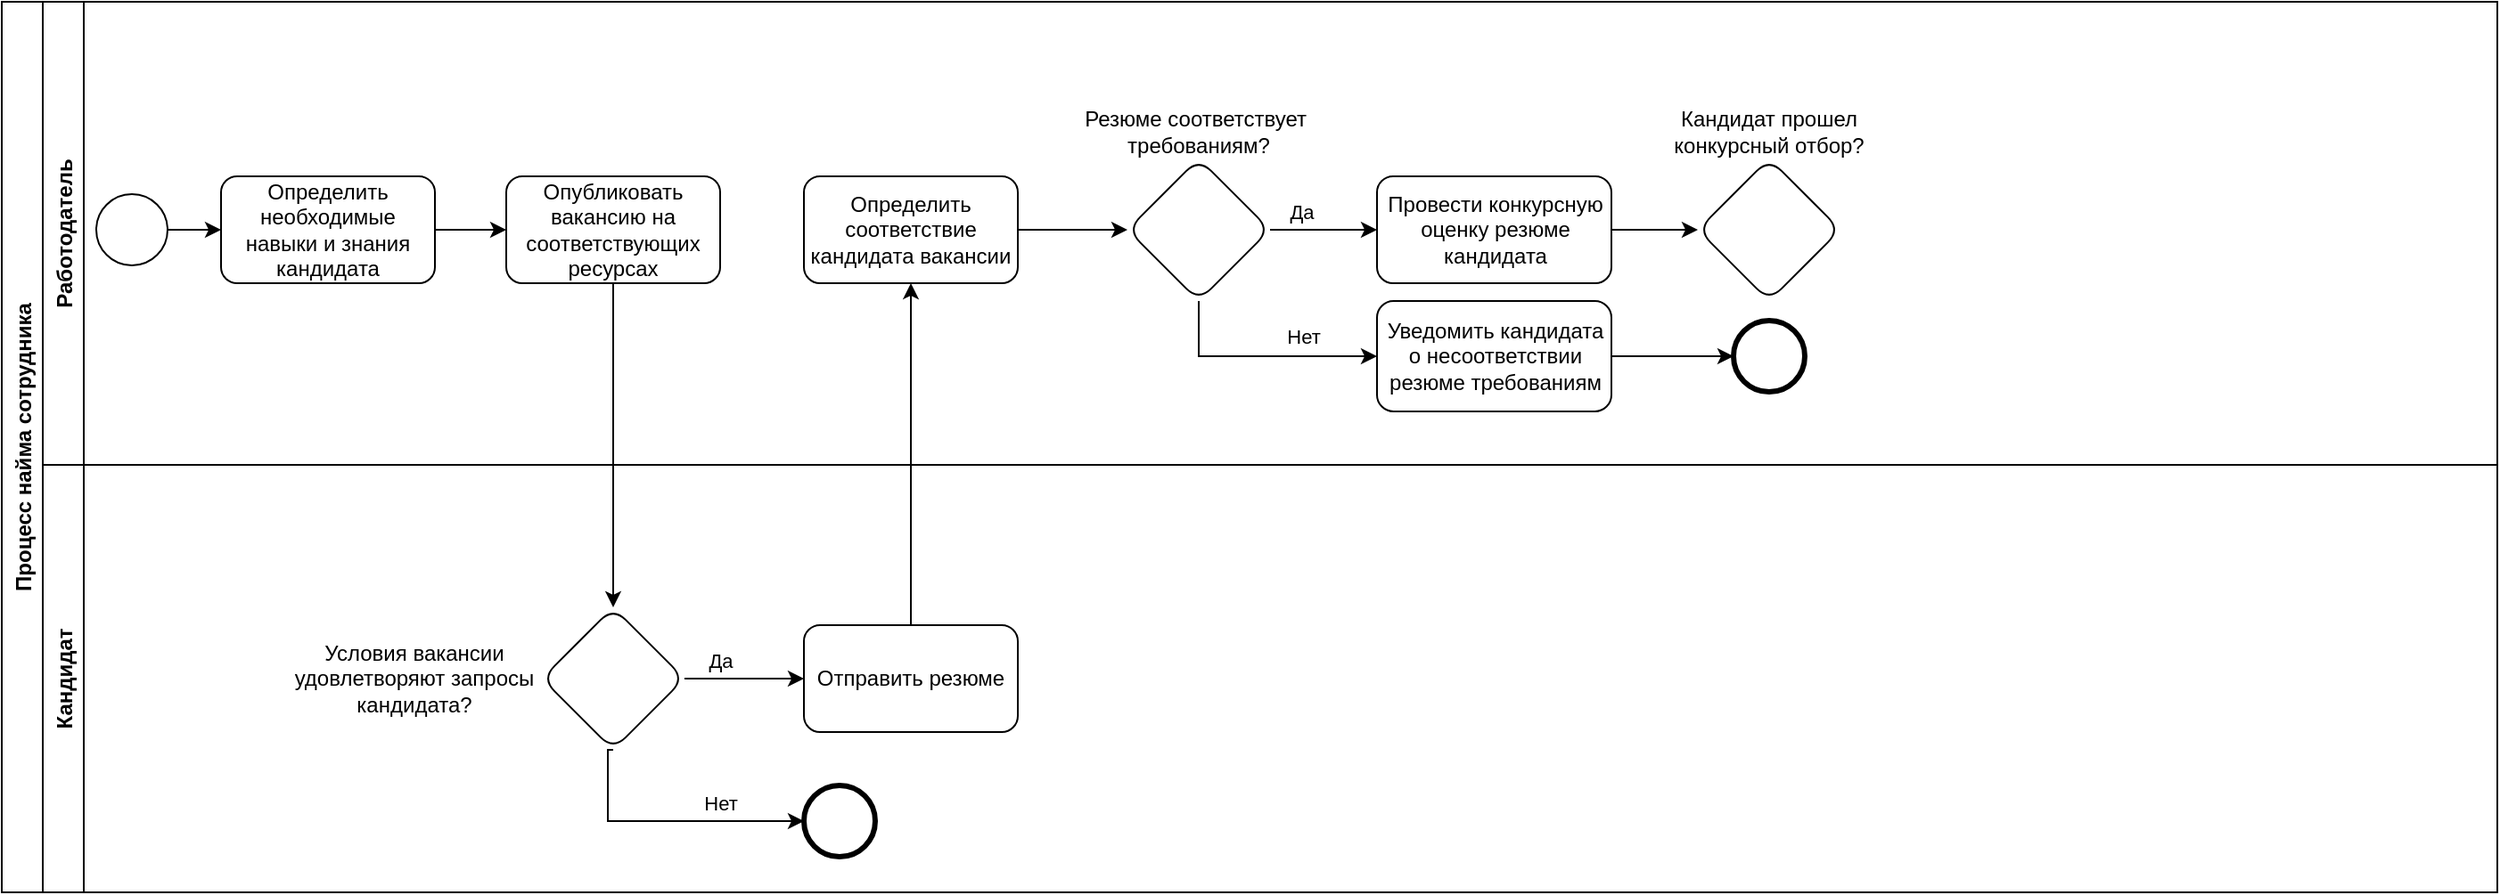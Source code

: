 <mxfile version="20.5.1" type="github">
  <diagram name="Page-1" id="2a216829-ef6e-dabb-86c1-c78162f3ba2b">
    <mxGraphModel dx="1185" dy="630" grid="1" gridSize="10" guides="1" tooltips="1" connect="1" arrows="1" fold="1" page="1" pageScale="1" pageWidth="850" pageHeight="1100" background="none" math="0" shadow="0">
      <root>
        <mxCell id="0" />
        <mxCell id="1" parent="0" />
        <mxCell id="jwljEU_SpVvsm612y8T_-2" value="Процесс найма сотрудника" style="swimlane;horizontal=0;" vertex="1" parent="1">
          <mxGeometry x="40" y="80" width="1400" height="500" as="geometry" />
        </mxCell>
        <mxCell id="jwljEU_SpVvsm612y8T_-1" value="Работодатель" style="swimlane;horizontal=0;" vertex="1" parent="jwljEU_SpVvsm612y8T_-2">
          <mxGeometry x="23" width="1377" height="260" as="geometry" />
        </mxCell>
        <mxCell id="jwljEU_SpVvsm612y8T_-8" value="" style="edgeStyle=orthogonalEdgeStyle;rounded=0;orthogonalLoop=1;jettySize=auto;html=1;" edge="1" parent="jwljEU_SpVvsm612y8T_-1" source="jwljEU_SpVvsm612y8T_-4" target="jwljEU_SpVvsm612y8T_-7">
          <mxGeometry relative="1" as="geometry" />
        </mxCell>
        <mxCell id="jwljEU_SpVvsm612y8T_-4" value="" style="ellipse;whiteSpace=wrap;html=1;aspect=fixed;" vertex="1" parent="jwljEU_SpVvsm612y8T_-1">
          <mxGeometry x="30" y="108" width="40" height="40" as="geometry" />
        </mxCell>
        <mxCell id="jwljEU_SpVvsm612y8T_-10" style="edgeStyle=orthogonalEdgeStyle;rounded=0;orthogonalLoop=1;jettySize=auto;html=1;exitX=1;exitY=0.5;exitDx=0;exitDy=0;" edge="1" parent="jwljEU_SpVvsm612y8T_-1" source="jwljEU_SpVvsm612y8T_-7" target="jwljEU_SpVvsm612y8T_-9">
          <mxGeometry relative="1" as="geometry" />
        </mxCell>
        <mxCell id="jwljEU_SpVvsm612y8T_-7" value="Определить необходимые навыки и знания кандидата" style="rounded=1;whiteSpace=wrap;html=1;" vertex="1" parent="jwljEU_SpVvsm612y8T_-1">
          <mxGeometry x="100" y="98" width="120" height="60" as="geometry" />
        </mxCell>
        <mxCell id="jwljEU_SpVvsm612y8T_-9" value="Опубликовать вакансию на соответствующих ресурсах" style="rounded=1;whiteSpace=wrap;html=1;" vertex="1" parent="jwljEU_SpVvsm612y8T_-1">
          <mxGeometry x="260" y="98" width="120" height="60" as="geometry" />
        </mxCell>
        <mxCell id="jwljEU_SpVvsm612y8T_-13" value="Определить соответствие кандидата вакансии" style="whiteSpace=wrap;html=1;rounded=1;" vertex="1" parent="jwljEU_SpVvsm612y8T_-1">
          <mxGeometry x="427" y="98" width="120" height="60" as="geometry" />
        </mxCell>
        <mxCell id="jwljEU_SpVvsm612y8T_-20" value="" style="edgeStyle=orthogonalEdgeStyle;rounded=0;orthogonalLoop=1;jettySize=auto;html=1;" edge="1" parent="jwljEU_SpVvsm612y8T_-1" source="jwljEU_SpVvsm612y8T_-15" target="jwljEU_SpVvsm612y8T_-19">
          <mxGeometry relative="1" as="geometry" />
        </mxCell>
        <mxCell id="jwljEU_SpVvsm612y8T_-15" value="Провести конкурсную оценку резюме кандидата" style="whiteSpace=wrap;html=1;rounded=1;" vertex="1" parent="jwljEU_SpVvsm612y8T_-1">
          <mxGeometry x="748.5" y="98" width="131.5" height="60" as="geometry" />
        </mxCell>
        <mxCell id="jwljEU_SpVvsm612y8T_-19" value="" style="rhombus;whiteSpace=wrap;html=1;rounded=1;" vertex="1" parent="jwljEU_SpVvsm612y8T_-1">
          <mxGeometry x="928.5" y="88" width="80" height="80" as="geometry" />
        </mxCell>
        <mxCell id="jwljEU_SpVvsm612y8T_-21" value="" style="edgeStyle=orthogonalEdgeStyle;rounded=0;orthogonalLoop=1;jettySize=auto;html=1;exitX=1;exitY=0.5;exitDx=0;exitDy=0;" edge="1" parent="jwljEU_SpVvsm612y8T_-1" target="jwljEU_SpVvsm612y8T_-22" source="jwljEU_SpVvsm612y8T_-13">
          <mxGeometry relative="1" as="geometry">
            <mxPoint x="547" y="128" as="sourcePoint" />
          </mxGeometry>
        </mxCell>
        <mxCell id="jwljEU_SpVvsm612y8T_-27" style="edgeStyle=orthogonalEdgeStyle;rounded=0;orthogonalLoop=1;jettySize=auto;html=1;exitX=1;exitY=0.5;exitDx=0;exitDy=0;entryX=0;entryY=0.5;entryDx=0;entryDy=0;" edge="1" parent="jwljEU_SpVvsm612y8T_-1" source="jwljEU_SpVvsm612y8T_-22" target="jwljEU_SpVvsm612y8T_-15">
          <mxGeometry relative="1" as="geometry">
            <mxPoint x="778.5" y="128" as="targetPoint" />
          </mxGeometry>
        </mxCell>
        <mxCell id="jwljEU_SpVvsm612y8T_-28" value="Да" style="edgeLabel;html=1;align=center;verticalAlign=middle;resizable=0;points=[];" vertex="1" connectable="0" parent="jwljEU_SpVvsm612y8T_-27">
          <mxGeometry x="-0.72" y="-1" relative="1" as="geometry">
            <mxPoint x="9" y="-11" as="offset" />
          </mxGeometry>
        </mxCell>
        <mxCell id="jwljEU_SpVvsm612y8T_-22" value="" style="rhombus;whiteSpace=wrap;html=1;rounded=1;" vertex="1" parent="jwljEU_SpVvsm612y8T_-1">
          <mxGeometry x="608.5" y="88" width="80" height="80" as="geometry" />
        </mxCell>
        <mxCell id="jwljEU_SpVvsm612y8T_-26" value="Резюме соответствует&amp;nbsp;&lt;br&gt;требованиям?" style="text;html=1;strokeColor=none;fillColor=none;align=center;verticalAlign=middle;whiteSpace=wrap;rounded=0;" vertex="1" parent="jwljEU_SpVvsm612y8T_-1">
          <mxGeometry x="577" y="58" width="143" height="30" as="geometry" />
        </mxCell>
        <mxCell id="jwljEU_SpVvsm612y8T_-34" value="Кандидат прошел конкурсный отбор?" style="text;html=1;strokeColor=none;fillColor=none;align=center;verticalAlign=middle;whiteSpace=wrap;rounded=0;" vertex="1" parent="jwljEU_SpVvsm612y8T_-1">
          <mxGeometry x="897" y="58" width="143" height="30" as="geometry" />
        </mxCell>
        <mxCell id="jwljEU_SpVvsm612y8T_-48" style="edgeStyle=orthogonalEdgeStyle;rounded=0;orthogonalLoop=1;jettySize=auto;html=1;exitX=1;exitY=0.5;exitDx=0;exitDy=0;entryX=0;entryY=0.5;entryDx=0;entryDy=0;" edge="1" parent="jwljEU_SpVvsm612y8T_-1" source="jwljEU_SpVvsm612y8T_-32" target="jwljEU_SpVvsm612y8T_-47">
          <mxGeometry relative="1" as="geometry" />
        </mxCell>
        <mxCell id="jwljEU_SpVvsm612y8T_-32" value="Уведомить кандидата о несоответствии резюме требованиям" style="whiteSpace=wrap;html=1;rounded=1;" vertex="1" parent="jwljEU_SpVvsm612y8T_-1">
          <mxGeometry x="748.5" y="168" width="131.5" height="62" as="geometry" />
        </mxCell>
        <mxCell id="jwljEU_SpVvsm612y8T_-30" style="edgeStyle=orthogonalEdgeStyle;rounded=0;orthogonalLoop=1;jettySize=auto;html=1;exitX=0.5;exitY=1;exitDx=0;exitDy=0;entryX=0;entryY=0.5;entryDx=0;entryDy=0;" edge="1" parent="jwljEU_SpVvsm612y8T_-1" source="jwljEU_SpVvsm612y8T_-22" target="jwljEU_SpVvsm612y8T_-32">
          <mxGeometry relative="1" as="geometry">
            <mxPoint x="617" y="228" as="targetPoint" />
          </mxGeometry>
        </mxCell>
        <mxCell id="jwljEU_SpVvsm612y8T_-31" value="Нет" style="edgeLabel;html=1;align=center;verticalAlign=middle;resizable=0;points=[];" vertex="1" connectable="0" parent="jwljEU_SpVvsm612y8T_-30">
          <mxGeometry x="-0.616" y="2" relative="1" as="geometry">
            <mxPoint x="56" y="-5" as="offset" />
          </mxGeometry>
        </mxCell>
        <mxCell id="jwljEU_SpVvsm612y8T_-47" value="" style="ellipse;whiteSpace=wrap;html=1;aspect=fixed;strokeWidth=3;" vertex="1" parent="jwljEU_SpVvsm612y8T_-1">
          <mxGeometry x="948.5" y="179" width="40" height="40" as="geometry" />
        </mxCell>
        <mxCell id="jwljEU_SpVvsm612y8T_-3" value="Кандидат" style="swimlane;horizontal=0;" vertex="1" parent="jwljEU_SpVvsm612y8T_-2">
          <mxGeometry x="23" y="260" width="1377" height="240" as="geometry" />
        </mxCell>
        <mxCell id="jwljEU_SpVvsm612y8T_-11" value="Отправить резюме" style="whiteSpace=wrap;html=1;rounded=1;" vertex="1" parent="jwljEU_SpVvsm612y8T_-3">
          <mxGeometry x="427" y="90" width="120" height="60" as="geometry" />
        </mxCell>
        <mxCell id="jwljEU_SpVvsm612y8T_-39" style="edgeStyle=orthogonalEdgeStyle;rounded=0;orthogonalLoop=1;jettySize=auto;html=1;exitX=1;exitY=0.5;exitDx=0;exitDy=0;" edge="1" parent="jwljEU_SpVvsm612y8T_-3" source="jwljEU_SpVvsm612y8T_-35" target="jwljEU_SpVvsm612y8T_-11">
          <mxGeometry relative="1" as="geometry">
            <Array as="points">
              <mxPoint x="374" y="120" />
              <mxPoint x="374" y="120" />
            </Array>
          </mxGeometry>
        </mxCell>
        <mxCell id="jwljEU_SpVvsm612y8T_-40" value="Да" style="edgeLabel;html=1;align=center;verticalAlign=middle;resizable=0;points=[];" vertex="1" connectable="0" parent="jwljEU_SpVvsm612y8T_-39">
          <mxGeometry x="-0.708" y="-2" relative="1" as="geometry">
            <mxPoint x="10" y="-12" as="offset" />
          </mxGeometry>
        </mxCell>
        <mxCell id="jwljEU_SpVvsm612y8T_-44" style="edgeStyle=orthogonalEdgeStyle;rounded=0;orthogonalLoop=1;jettySize=auto;html=1;exitX=0.5;exitY=1;exitDx=0;exitDy=0;entryX=0;entryY=0.5;entryDx=0;entryDy=0;" edge="1" parent="jwljEU_SpVvsm612y8T_-3" source="jwljEU_SpVvsm612y8T_-35" target="jwljEU_SpVvsm612y8T_-46">
          <mxGeometry relative="1" as="geometry">
            <mxPoint x="424" y="210" as="targetPoint" />
            <Array as="points">
              <mxPoint x="317" y="200" />
            </Array>
          </mxGeometry>
        </mxCell>
        <mxCell id="jwljEU_SpVvsm612y8T_-45" value="Нет" style="edgeLabel;html=1;align=center;verticalAlign=middle;resizable=0;points=[];" vertex="1" connectable="0" parent="jwljEU_SpVvsm612y8T_-44">
          <mxGeometry x="0.359" y="3" relative="1" as="geometry">
            <mxPoint x="2" y="-7" as="offset" />
          </mxGeometry>
        </mxCell>
        <mxCell id="jwljEU_SpVvsm612y8T_-35" value="" style="rhombus;whiteSpace=wrap;html=1;rounded=1;" vertex="1" parent="jwljEU_SpVvsm612y8T_-3">
          <mxGeometry x="280" y="80" width="80" height="80" as="geometry" />
        </mxCell>
        <mxCell id="jwljEU_SpVvsm612y8T_-36" value="Условия вакансии удовлетворяют запросы кандидата?" style="text;html=1;strokeColor=none;fillColor=none;align=center;verticalAlign=middle;whiteSpace=wrap;rounded=0;" vertex="1" parent="jwljEU_SpVvsm612y8T_-3">
          <mxGeometry x="137" y="105" width="143" height="30" as="geometry" />
        </mxCell>
        <mxCell id="jwljEU_SpVvsm612y8T_-46" value="" style="ellipse;whiteSpace=wrap;html=1;aspect=fixed;strokeWidth=3;" vertex="1" parent="jwljEU_SpVvsm612y8T_-3">
          <mxGeometry x="427" y="180" width="40" height="40" as="geometry" />
        </mxCell>
        <mxCell id="jwljEU_SpVvsm612y8T_-12" value="" style="edgeStyle=orthogonalEdgeStyle;rounded=0;orthogonalLoop=1;jettySize=auto;html=1;entryX=0.5;entryY=0;entryDx=0;entryDy=0;" edge="1" parent="jwljEU_SpVvsm612y8T_-2" source="jwljEU_SpVvsm612y8T_-9" target="jwljEU_SpVvsm612y8T_-35">
          <mxGeometry relative="1" as="geometry">
            <mxPoint x="310" y="220" as="targetPoint" />
          </mxGeometry>
        </mxCell>
        <mxCell id="jwljEU_SpVvsm612y8T_-14" value="" style="edgeStyle=orthogonalEdgeStyle;rounded=0;orthogonalLoop=1;jettySize=auto;html=1;" edge="1" parent="jwljEU_SpVvsm612y8T_-2" source="jwljEU_SpVvsm612y8T_-11" target="jwljEU_SpVvsm612y8T_-13">
          <mxGeometry relative="1" as="geometry" />
        </mxCell>
      </root>
    </mxGraphModel>
  </diagram>
</mxfile>
